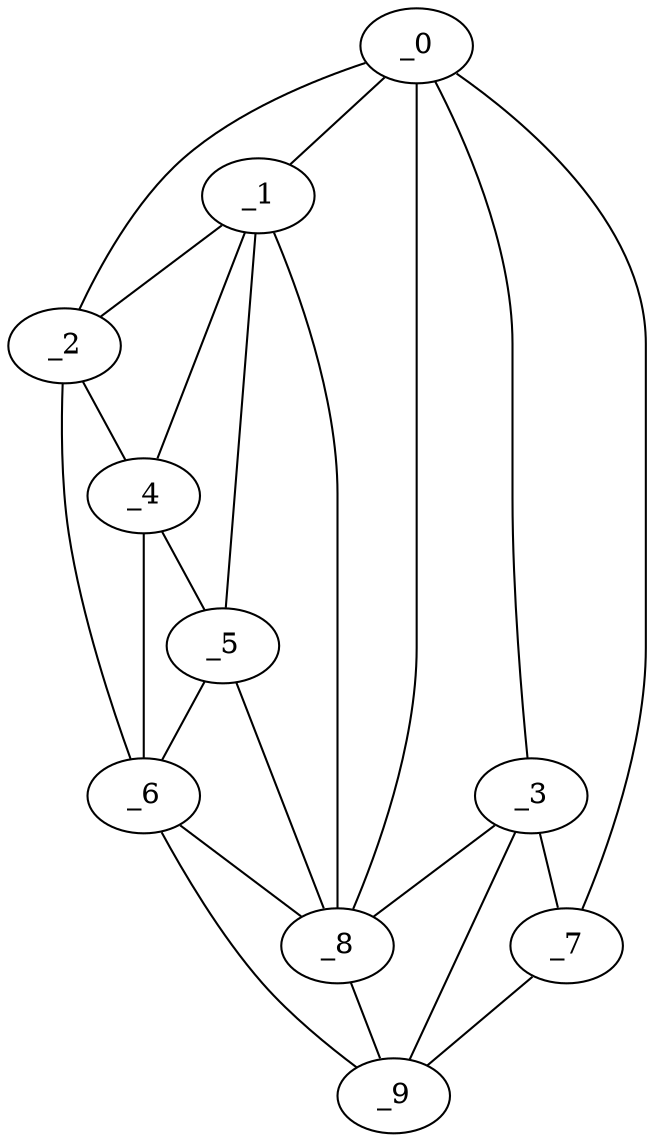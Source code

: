 graph "obj52__145.gxl" {
	_0	 [x=52,
		y=11];
	_1	 [x=73,
		y=106];
	_0 -- _1	 [valence=2];
	_2	 [x=75,
		y=125];
	_0 -- _2	 [valence=1];
	_3	 [x=81,
		y=4];
	_0 -- _3	 [valence=2];
	_7	 [x=88,
		y=2];
	_0 -- _7	 [valence=1];
	_8	 [x=88,
		y=69];
	_0 -- _8	 [valence=2];
	_1 -- _2	 [valence=2];
	_4	 [x=81,
		y=109];
	_1 -- _4	 [valence=1];
	_5	 [x=87,
		y=82];
	_1 -- _5	 [valence=2];
	_1 -- _8	 [valence=2];
	_2 -- _4	 [valence=2];
	_6	 [x=87,
		y=123];
	_2 -- _6	 [valence=1];
	_3 -- _7	 [valence=2];
	_3 -- _8	 [valence=2];
	_9	 [x=97,
		y=4];
	_3 -- _9	 [valence=2];
	_4 -- _5	 [valence=2];
	_4 -- _6	 [valence=1];
	_5 -- _6	 [valence=1];
	_5 -- _8	 [valence=1];
	_6 -- _8	 [valence=2];
	_6 -- _9	 [valence=1];
	_7 -- _9	 [valence=1];
	_8 -- _9	 [valence=1];
}
